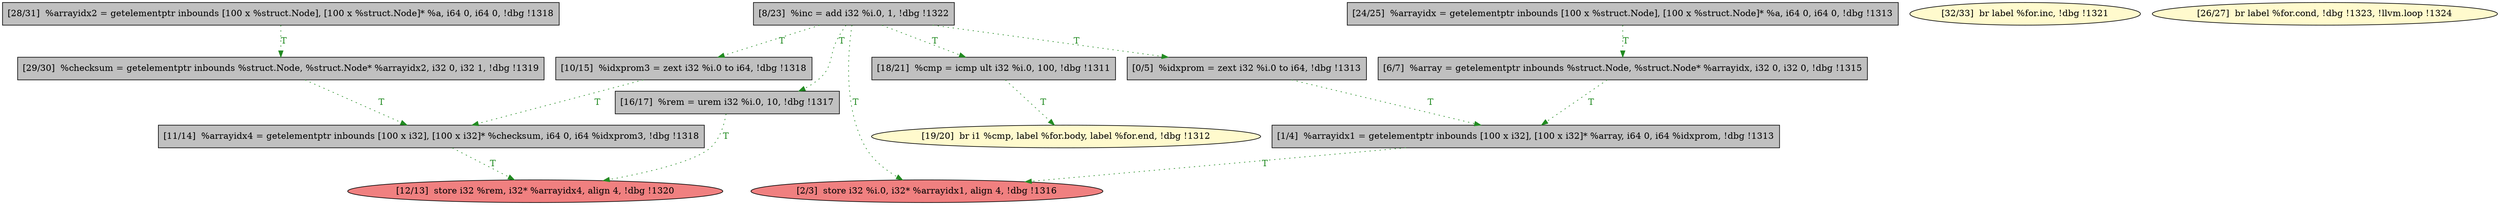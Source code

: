 
digraph G {


node163 [fillcolor=grey,label="[10/15]  %idxprom3 = zext i32 %i.0 to i64, !dbg !1318",shape=rectangle,style=filled ]
node162 [fillcolor=lightcoral,label="[12/13]  store i32 %rem, i32* %arrayidx4, align 4, !dbg !1320",shape=ellipse,style=filled ]
node161 [fillcolor=grey,label="[11/14]  %arrayidx4 = getelementptr inbounds [100 x i32], [100 x i32]* %checksum, i64 0, i64 %idxprom3, !dbg !1318",shape=rectangle,style=filled ]
node159 [fillcolor=lightcoral,label="[2/3]  store i32 %i.0, i32* %arrayidx1, align 4, !dbg !1316",shape=ellipse,style=filled ]
node157 [fillcolor=grey,label="[16/17]  %rem = urem i32 %i.0, 10, !dbg !1317",shape=rectangle,style=filled ]
node156 [fillcolor=grey,label="[18/21]  %cmp = icmp ult i32 %i.0, 100, !dbg !1311",shape=rectangle,style=filled ]
node160 [fillcolor=grey,label="[0/5]  %idxprom = zext i32 %i.0 to i64, !dbg !1313",shape=rectangle,style=filled ]
node158 [fillcolor=grey,label="[1/4]  %arrayidx1 = getelementptr inbounds [100 x i32], [100 x i32]* %array, i64 0, i64 %idxprom, !dbg !1313",shape=rectangle,style=filled ]
node149 [fillcolor=grey,label="[29/30]  %checksum = getelementptr inbounds %struct.Node, %struct.Node* %arrayidx2, i32 0, i32 1, !dbg !1319",shape=rectangle,style=filled ]
node150 [fillcolor=lemonchiffon,label="[19/20]  br i1 %cmp, label %for.body, label %for.end, !dbg !1312",shape=ellipse,style=filled ]
node153 [fillcolor=lemonchiffon,label="[32/33]  br label %for.inc, !dbg !1321",shape=ellipse,style=filled ]
node155 [fillcolor=grey,label="[28/31]  %arrayidx2 = getelementptr inbounds [100 x %struct.Node], [100 x %struct.Node]* %a, i64 0, i64 0, !dbg !1318",shape=rectangle,style=filled ]
node148 [fillcolor=lemonchiffon,label="[26/27]  br label %for.cond, !dbg !1323, !llvm.loop !1324",shape=ellipse,style=filled ]
node154 [fillcolor=grey,label="[24/25]  %arrayidx = getelementptr inbounds [100 x %struct.Node], [100 x %struct.Node]* %a, i64 0, i64 0, !dbg !1313",shape=rectangle,style=filled ]
node152 [fillcolor=grey,label="[6/7]  %array = getelementptr inbounds %struct.Node, %struct.Node* %arrayidx, i32 0, i32 0, !dbg !1315",shape=rectangle,style=filled ]
node151 [fillcolor=grey,label="[8/23]  %inc = add i32 %i.0, 1, !dbg !1322",shape=rectangle,style=filled ]

node151->node156 [style=dotted,color=forestgreen,label="T",fontcolor=forestgreen ]
node157->node162 [style=dotted,color=forestgreen,label="T",fontcolor=forestgreen ]
node161->node162 [style=dotted,color=forestgreen,label="T",fontcolor=forestgreen ]
node158->node159 [style=dotted,color=forestgreen,label="T",fontcolor=forestgreen ]
node156->node150 [style=dotted,color=forestgreen,label="T",fontcolor=forestgreen ]
node160->node158 [style=dotted,color=forestgreen,label="T",fontcolor=forestgreen ]
node154->node152 [style=dotted,color=forestgreen,label="T",fontcolor=forestgreen ]
node151->node160 [style=dotted,color=forestgreen,label="T",fontcolor=forestgreen ]
node151->node163 [style=dotted,color=forestgreen,label="T",fontcolor=forestgreen ]
node163->node161 [style=dotted,color=forestgreen,label="T",fontcolor=forestgreen ]
node151->node157 [style=dotted,color=forestgreen,label="T",fontcolor=forestgreen ]
node149->node161 [style=dotted,color=forestgreen,label="T",fontcolor=forestgreen ]
node151->node159 [style=dotted,color=forestgreen,label="T",fontcolor=forestgreen ]
node152->node158 [style=dotted,color=forestgreen,label="T",fontcolor=forestgreen ]
node155->node149 [style=dotted,color=forestgreen,label="T",fontcolor=forestgreen ]


}
